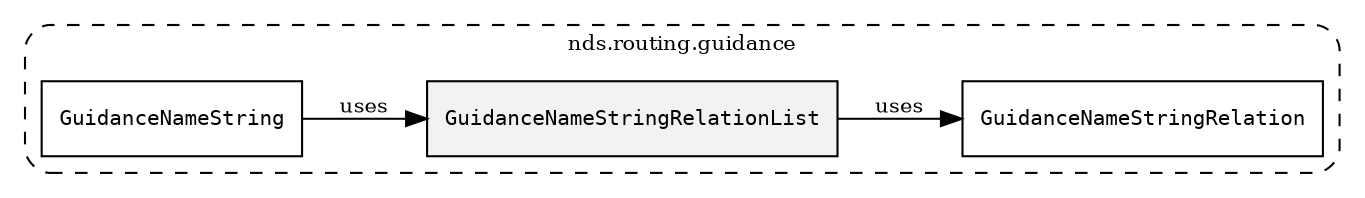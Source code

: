 /**
 * This dot file creates symbol collaboration diagram for GuidanceNameStringRelationList.
 */
digraph ZSERIO
{
    node [shape=box, fontsize=10];
    rankdir="LR";
    fontsize=10;
    tooltip="GuidanceNameStringRelationList collaboration diagram";

    subgraph "cluster_nds.routing.guidance"
    {
        style="dashed, rounded";
        label="nds.routing.guidance";
        tooltip="Package nds.routing.guidance";
        href="../../../content/packages/nds.routing.guidance.html#Package-nds-routing-guidance";
        target="_parent";

        "GuidanceNameStringRelationList" [style="filled", fillcolor="#0000000D", target="_parent", label=<<font face="monospace"><table align="center" border="0" cellspacing="0" cellpadding="0"><tr><td href="../../../content/packages/nds.routing.guidance.html#Structure-GuidanceNameStringRelationList" title="Structure defined in nds.routing.guidance">GuidanceNameStringRelationList</td></tr></table></font>>];
        "GuidanceNameStringRelation" [target="_parent", label=<<font face="monospace"><table align="center" border="0" cellspacing="0" cellpadding="0"><tr><td href="../../../content/packages/nds.routing.guidance.html#Structure-GuidanceNameStringRelation" title="Structure defined in nds.routing.guidance">GuidanceNameStringRelation</td></tr></table></font>>];
        "GuidanceNameString" [target="_parent", label=<<font face="monospace"><table align="center" border="0" cellspacing="0" cellpadding="0"><tr><td href="../../../content/packages/nds.routing.guidance.html#Structure-GuidanceNameString" title="Structure defined in nds.routing.guidance">GuidanceNameString</td></tr></table></font>>];
    }

    "GuidanceNameStringRelationList" -> "GuidanceNameStringRelation" [label="uses", fontsize=10];
    "GuidanceNameString" -> "GuidanceNameStringRelationList" [label="uses", fontsize=10];
}
